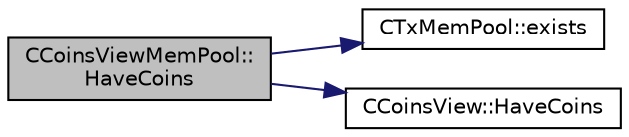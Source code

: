 digraph "CCoinsViewMemPool::HaveCoins"
{
  edge [fontname="Helvetica",fontsize="10",labelfontname="Helvetica",labelfontsize="10"];
  node [fontname="Helvetica",fontsize="10",shape=record];
  rankdir="LR";
  Node6 [label="CCoinsViewMemPool::\lHaveCoins",height=0.2,width=0.4,color="black", fillcolor="grey75", style="filled", fontcolor="black"];
  Node6 -> Node7 [color="midnightblue",fontsize="10",style="solid",fontname="Helvetica"];
  Node7 [label="CTxMemPool::exists",height=0.2,width=0.4,color="black", fillcolor="white", style="filled",URL="$class_c_tx_mem_pool.html#adba06e79be4a1a092dd2db8290733be7"];
  Node6 -> Node8 [color="midnightblue",fontsize="10",style="solid",fontname="Helvetica"];
  Node8 [label="CCoinsView::HaveCoins",height=0.2,width=0.4,color="black", fillcolor="white", style="filled",URL="$class_c_coins_view.html#ade3a65fc3f1b02baf7bebce630e4eba3",tooltip="Just check whether we have data for a given txid. "];
}
